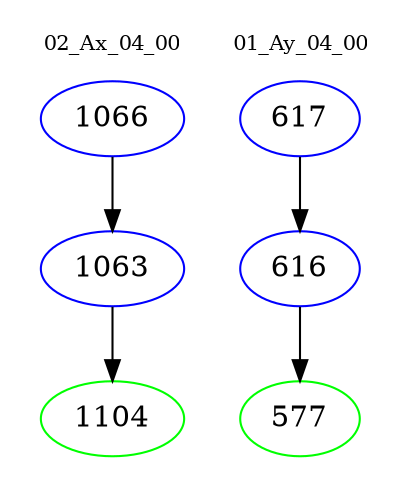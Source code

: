 digraph{
subgraph cluster_0 {
color = white
label = "02_Ax_04_00";
fontsize=10;
T0_1066 [label="1066", color="blue"]
T0_1066 -> T0_1063 [color="black"]
T0_1063 [label="1063", color="blue"]
T0_1063 -> T0_1104 [color="black"]
T0_1104 [label="1104", color="green"]
}
subgraph cluster_1 {
color = white
label = "01_Ay_04_00";
fontsize=10;
T1_617 [label="617", color="blue"]
T1_617 -> T1_616 [color="black"]
T1_616 [label="616", color="blue"]
T1_616 -> T1_577 [color="black"]
T1_577 [label="577", color="green"]
}
}
